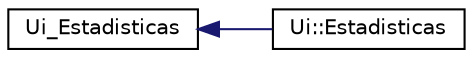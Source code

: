 digraph "Representación gráfica de la clase"
{
  edge [fontname="Helvetica",fontsize="10",labelfontname="Helvetica",labelfontsize="10"];
  node [fontname="Helvetica",fontsize="10",shape=record];
  rankdir="LR";
  Node1 [label="Ui_Estadisticas",height=0.2,width=0.4,color="black", fillcolor="white", style="filled",URL="$class_ui___estadisticas.html"];
  Node1 -> Node2 [dir="back",color="midnightblue",fontsize="10",style="solid",fontname="Helvetica"];
  Node2 [label="Ui::Estadisticas",height=0.2,width=0.4,color="black", fillcolor="white", style="filled",URL="$class_ui_1_1_estadisticas.html"];
}
